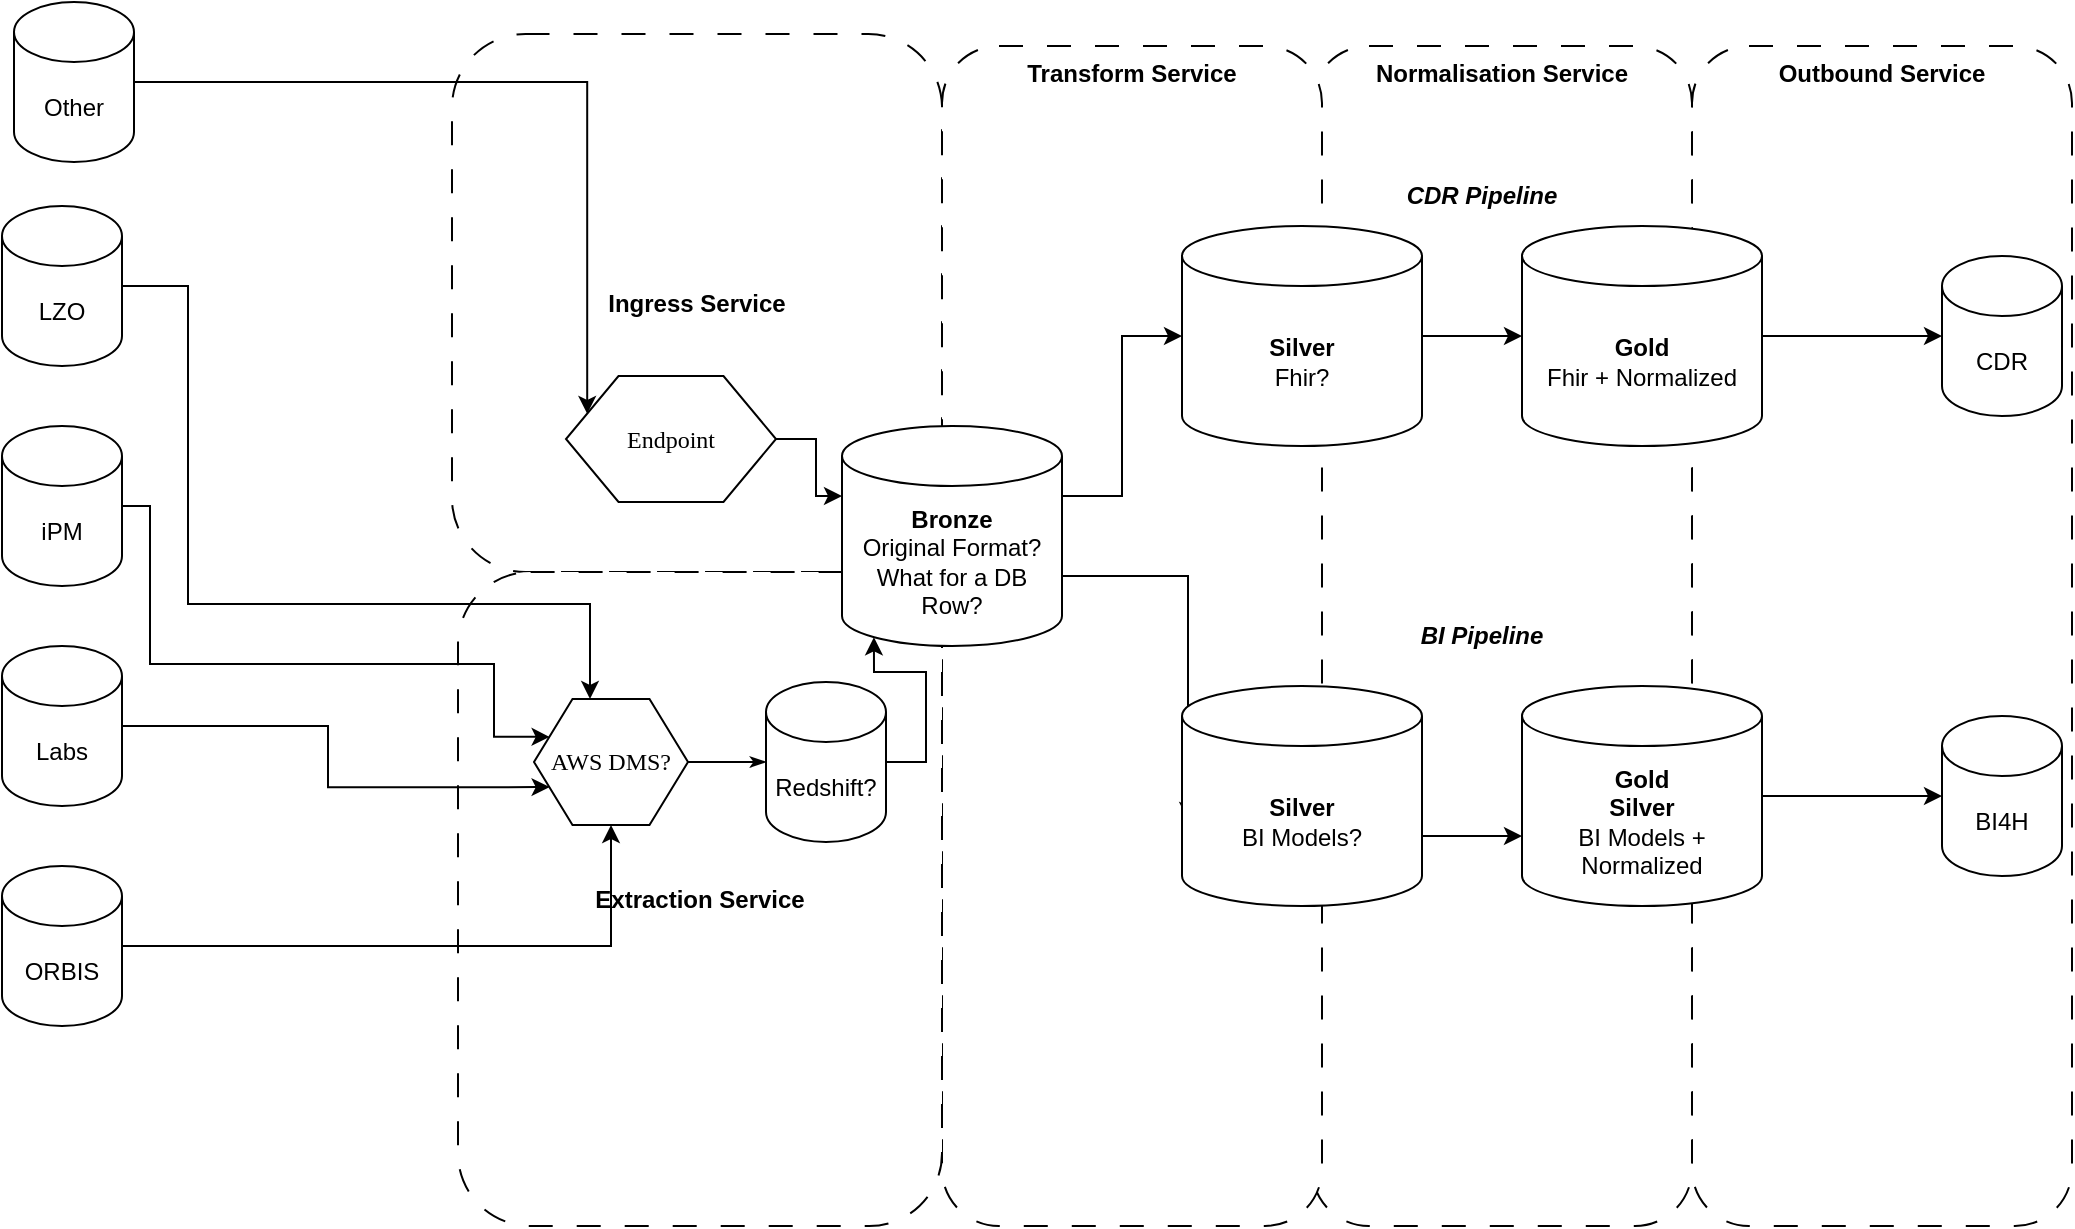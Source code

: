 <mxfile version="21.6.7" type="github">
  <diagram name="Page-1" id="8ce9d11a-91a2-4d17-14d8-a56ed91bf033">
    <mxGraphModel dx="2074" dy="1069" grid="0" gridSize="10" guides="1" tooltips="1" connect="1" arrows="1" fold="1" page="1" pageScale="1" pageWidth="1100" pageHeight="850" background="none" math="0" shadow="0">
      <root>
        <mxCell id="0" />
        <mxCell id="1" parent="0" />
        <mxCell id="WP4P9n83Hbw5Y1RJJOBi-35" value="&lt;b&gt;Ingress Service&lt;/b&gt;" style="rounded=1;whiteSpace=wrap;html=1;dashed=1;dashPattern=12 12;strokeWidth=1;verticalAlign=middle;" vertex="1" parent="1">
          <mxGeometry x="245" y="154" width="245" height="269" as="geometry" />
        </mxCell>
        <mxCell id="WP4P9n83Hbw5Y1RJJOBi-34" value="&lt;b&gt;Outbound Service&lt;/b&gt;" style="rounded=1;whiteSpace=wrap;html=1;dashed=1;dashPattern=12 12;strokeWidth=1;verticalAlign=top;" vertex="1" parent="1">
          <mxGeometry x="865" y="160" width="190" height="590" as="geometry" />
        </mxCell>
        <mxCell id="WP4P9n83Hbw5Y1RJJOBi-33" value="&lt;b&gt;Normalisation Service&lt;/b&gt;" style="rounded=1;whiteSpace=wrap;html=1;dashed=1;dashPattern=12 12;strokeWidth=1;verticalAlign=top;" vertex="1" parent="1">
          <mxGeometry x="675" y="160" width="190" height="590" as="geometry" />
        </mxCell>
        <mxCell id="WP4P9n83Hbw5Y1RJJOBi-32" value="&lt;b&gt;Transform Service&lt;/b&gt;" style="rounded=1;whiteSpace=wrap;html=1;dashed=1;dashPattern=12 12;strokeWidth=1;verticalAlign=top;" vertex="1" parent="1">
          <mxGeometry x="490" y="160" width="190" height="590" as="geometry" />
        </mxCell>
        <mxCell id="WP4P9n83Hbw5Y1RJJOBi-31" value="&lt;b&gt;Extraction Service&lt;/b&gt;" style="rounded=1;whiteSpace=wrap;html=1;dashed=1;dashPattern=12 12;strokeWidth=1;verticalAlign=middle;" vertex="1" parent="1">
          <mxGeometry x="248" y="423" width="242" height="327" as="geometry" />
        </mxCell>
        <mxCell id="17ea667e15c223fc-39" style="edgeStyle=orthogonalEdgeStyle;rounded=1;html=1;labelBackgroundColor=none;startArrow=none;startFill=0;startSize=5;endArrow=classicThin;endFill=1;endSize=5;jettySize=auto;orthogonalLoop=1;strokeWidth=1;fontFamily=Verdana;fontSize=8;entryX=0;entryY=0.5;entryDx=0;entryDy=0;entryPerimeter=0;" parent="1" source="17ea667e15c223fc-4" target="WP4P9n83Hbw5Y1RJJOBi-9" edge="1">
          <mxGeometry relative="1" as="geometry">
            <mxPoint x="335" y="430" as="targetPoint" />
          </mxGeometry>
        </mxCell>
        <mxCell id="17ea667e15c223fc-4" value="AWS DMS?" style="shape=hexagon;perimeter=hexagonPerimeter;whiteSpace=wrap;html=1;rounded=0;shadow=0;labelBackgroundColor=none;strokeWidth=1;fontFamily=Verdana;fontSize=12;align=center;" parent="1" vertex="1">
          <mxGeometry x="286" y="486.5" width="77" height="63" as="geometry" />
        </mxCell>
        <mxCell id="17ea667e15c223fc-58" style="edgeStyle=orthogonalEdgeStyle;rounded=1;html=1;labelBackgroundColor=none;startArrow=none;startFill=0;startSize=5;endArrow=classicThin;endFill=1;endSize=5;jettySize=auto;orthogonalLoop=1;strokeWidth=1;fontFamily=Verdana;fontSize=8" parent="1" source="17ea667e15c223fc-21" edge="1">
          <mxGeometry relative="1" as="geometry">
            <Array as="points">
              <mxPoint x="520" y="480" />
              <mxPoint x="520" y="180" />
            </Array>
            <mxPoint x="760" y="180" as="targetPoint" />
          </mxGeometry>
        </mxCell>
        <mxCell id="WP4P9n83Hbw5Y1RJJOBi-5" style="edgeStyle=orthogonalEdgeStyle;rounded=0;orthogonalLoop=1;jettySize=auto;html=1;exitX=1;exitY=0.5;exitDx=0;exitDy=0;exitPerimeter=0;" edge="1" parent="1" source="WP4P9n83Hbw5Y1RJJOBi-1" target="17ea667e15c223fc-4">
          <mxGeometry relative="1" as="geometry">
            <Array as="points">
              <mxPoint x="113" y="280" />
              <mxPoint x="113" y="439" />
              <mxPoint x="314" y="439" />
            </Array>
          </mxGeometry>
        </mxCell>
        <mxCell id="WP4P9n83Hbw5Y1RJJOBi-1" value="LZO" style="shape=cylinder3;whiteSpace=wrap;html=1;boundedLbl=1;backgroundOutline=1;size=15;" vertex="1" parent="1">
          <mxGeometry x="20" y="240" width="60" height="80" as="geometry" />
        </mxCell>
        <mxCell id="WP4P9n83Hbw5Y1RJJOBi-6" style="edgeStyle=orthogonalEdgeStyle;rounded=0;orthogonalLoop=1;jettySize=auto;html=1;exitX=1;exitY=0.5;exitDx=0;exitDy=0;exitPerimeter=0;entryX=0;entryY=0.25;entryDx=0;entryDy=0;" edge="1" parent="1" source="WP4P9n83Hbw5Y1RJJOBi-2" target="17ea667e15c223fc-4">
          <mxGeometry relative="1" as="geometry">
            <Array as="points">
              <mxPoint x="94" y="390" />
              <mxPoint x="94" y="469" />
              <mxPoint x="266" y="469" />
            </Array>
          </mxGeometry>
        </mxCell>
        <mxCell id="WP4P9n83Hbw5Y1RJJOBi-2" value="iPM" style="shape=cylinder3;whiteSpace=wrap;html=1;boundedLbl=1;backgroundOutline=1;size=15;" vertex="1" parent="1">
          <mxGeometry x="20" y="350" width="60" height="80" as="geometry" />
        </mxCell>
        <mxCell id="WP4P9n83Hbw5Y1RJJOBi-7" style="edgeStyle=orthogonalEdgeStyle;rounded=0;orthogonalLoop=1;jettySize=auto;html=1;exitX=1;exitY=0.5;exitDx=0;exitDy=0;exitPerimeter=0;entryX=0;entryY=0.75;entryDx=0;entryDy=0;" edge="1" parent="1" source="WP4P9n83Hbw5Y1RJJOBi-3" target="17ea667e15c223fc-4">
          <mxGeometry relative="1" as="geometry" />
        </mxCell>
        <mxCell id="WP4P9n83Hbw5Y1RJJOBi-3" value="Labs" style="shape=cylinder3;whiteSpace=wrap;html=1;boundedLbl=1;backgroundOutline=1;size=15;" vertex="1" parent="1">
          <mxGeometry x="20" y="460" width="60" height="80" as="geometry" />
        </mxCell>
        <mxCell id="WP4P9n83Hbw5Y1RJJOBi-8" style="edgeStyle=orthogonalEdgeStyle;rounded=0;orthogonalLoop=1;jettySize=auto;html=1;exitX=1;exitY=0.5;exitDx=0;exitDy=0;exitPerimeter=0;entryX=0.5;entryY=1;entryDx=0;entryDy=0;" edge="1" parent="1" source="WP4P9n83Hbw5Y1RJJOBi-4" target="17ea667e15c223fc-4">
          <mxGeometry relative="1" as="geometry" />
        </mxCell>
        <mxCell id="WP4P9n83Hbw5Y1RJJOBi-4" value="ORBIS" style="shape=cylinder3;whiteSpace=wrap;html=1;boundedLbl=1;backgroundOutline=1;size=15;" vertex="1" parent="1">
          <mxGeometry x="20" y="570" width="60" height="80" as="geometry" />
        </mxCell>
        <mxCell id="WP4P9n83Hbw5Y1RJJOBi-17" style="edgeStyle=orthogonalEdgeStyle;rounded=0;orthogonalLoop=1;jettySize=auto;html=1;exitX=1;exitY=0.5;exitDx=0;exitDy=0;exitPerimeter=0;entryX=0.145;entryY=1;entryDx=0;entryDy=-4.35;entryPerimeter=0;" edge="1" parent="1" source="WP4P9n83Hbw5Y1RJJOBi-9" target="WP4P9n83Hbw5Y1RJJOBi-12">
          <mxGeometry relative="1" as="geometry">
            <Array as="points">
              <mxPoint x="482" y="518" />
              <mxPoint x="482" y="473" />
              <mxPoint x="456" y="473" />
            </Array>
          </mxGeometry>
        </mxCell>
        <mxCell id="WP4P9n83Hbw5Y1RJJOBi-9" value="Redshift?" style="shape=cylinder3;whiteSpace=wrap;html=1;boundedLbl=1;backgroundOutline=1;size=15;" vertex="1" parent="1">
          <mxGeometry x="402" y="478" width="60" height="80" as="geometry" />
        </mxCell>
        <mxCell id="WP4P9n83Hbw5Y1RJJOBi-18" style="edgeStyle=orthogonalEdgeStyle;rounded=0;orthogonalLoop=1;jettySize=auto;html=1;exitX=1;exitY=0;exitDx=0;exitDy=35;exitPerimeter=0;entryX=0;entryY=0.5;entryDx=0;entryDy=0;entryPerimeter=0;" edge="1" parent="1" source="WP4P9n83Hbw5Y1RJJOBi-12" target="WP4P9n83Hbw5Y1RJJOBi-13">
          <mxGeometry relative="1" as="geometry" />
        </mxCell>
        <mxCell id="WP4P9n83Hbw5Y1RJJOBi-25" style="edgeStyle=orthogonalEdgeStyle;rounded=0;orthogonalLoop=1;jettySize=auto;html=1;exitX=1;exitY=0;exitDx=0;exitDy=75;exitPerimeter=0;entryX=0.025;entryY=0.609;entryDx=0;entryDy=0;entryPerimeter=0;" edge="1" parent="1" source="WP4P9n83Hbw5Y1RJJOBi-12" target="WP4P9n83Hbw5Y1RJJOBi-24">
          <mxGeometry relative="1" as="geometry" />
        </mxCell>
        <mxCell id="WP4P9n83Hbw5Y1RJJOBi-12" value="&lt;div&gt;&lt;b&gt;Bronze&lt;/b&gt;&lt;/div&gt;&lt;div&gt;Original Format?&lt;/div&gt;&lt;div&gt;What for a DB Row?&lt;br&gt;&lt;/div&gt;" style="shape=cylinder3;whiteSpace=wrap;html=1;boundedLbl=1;backgroundOutline=1;size=15;" vertex="1" parent="1">
          <mxGeometry x="440" y="350" width="110" height="110" as="geometry" />
        </mxCell>
        <mxCell id="WP4P9n83Hbw5Y1RJJOBi-19" style="edgeStyle=orthogonalEdgeStyle;rounded=0;orthogonalLoop=1;jettySize=auto;html=1;exitX=1;exitY=0.5;exitDx=0;exitDy=0;exitPerimeter=0;entryX=0;entryY=0.5;entryDx=0;entryDy=0;entryPerimeter=0;" edge="1" parent="1" source="WP4P9n83Hbw5Y1RJJOBi-13" target="WP4P9n83Hbw5Y1RJJOBi-14">
          <mxGeometry relative="1" as="geometry" />
        </mxCell>
        <mxCell id="WP4P9n83Hbw5Y1RJJOBi-13" value="&lt;b&gt;Silver&lt;br&gt;&lt;/b&gt;Fhir?&lt;b&gt;&lt;br&gt;&lt;/b&gt;" style="shape=cylinder3;whiteSpace=wrap;html=1;boundedLbl=1;backgroundOutline=1;size=15;" vertex="1" parent="1">
          <mxGeometry x="610" y="250" width="120" height="110" as="geometry" />
        </mxCell>
        <mxCell id="WP4P9n83Hbw5Y1RJJOBi-20" style="edgeStyle=orthogonalEdgeStyle;rounded=0;orthogonalLoop=1;jettySize=auto;html=1;exitX=1;exitY=0.5;exitDx=0;exitDy=0;exitPerimeter=0;entryX=0;entryY=0.5;entryDx=0;entryDy=0;entryPerimeter=0;" edge="1" parent="1" source="WP4P9n83Hbw5Y1RJJOBi-14" target="WP4P9n83Hbw5Y1RJJOBi-15">
          <mxGeometry relative="1" as="geometry" />
        </mxCell>
        <mxCell id="WP4P9n83Hbw5Y1RJJOBi-14" value="&lt;b&gt;Gold&lt;br&gt;&lt;/b&gt;Fhir + Normalized&lt;b&gt;&lt;br&gt;&lt;/b&gt;" style="shape=cylinder3;whiteSpace=wrap;html=1;boundedLbl=1;backgroundOutline=1;size=15;" vertex="1" parent="1">
          <mxGeometry x="780" y="250" width="120" height="110" as="geometry" />
        </mxCell>
        <mxCell id="WP4P9n83Hbw5Y1RJJOBi-15" value="CDR" style="shape=cylinder3;whiteSpace=wrap;html=1;boundedLbl=1;backgroundOutline=1;size=15;" vertex="1" parent="1">
          <mxGeometry x="990" y="265" width="60" height="80" as="geometry" />
        </mxCell>
        <mxCell id="WP4P9n83Hbw5Y1RJJOBi-16" value="BI4H" style="shape=cylinder3;whiteSpace=wrap;html=1;boundedLbl=1;backgroundOutline=1;size=15;" vertex="1" parent="1">
          <mxGeometry x="990" y="495" width="60" height="80" as="geometry" />
        </mxCell>
        <mxCell id="WP4P9n83Hbw5Y1RJJOBi-21" value="&lt;b&gt;CDR Pipeline&lt;/b&gt;" style="rounded=0;whiteSpace=wrap;html=1;strokeColor=none;fontStyle=2" vertex="1" parent="1">
          <mxGeometry x="700" y="220" width="120" height="30" as="geometry" />
        </mxCell>
        <mxCell id="WP4P9n83Hbw5Y1RJJOBi-22" value="&lt;b&gt;BI Pipeline&lt;/b&gt;" style="rounded=0;whiteSpace=wrap;html=1;strokeColor=none;fontStyle=2" vertex="1" parent="1">
          <mxGeometry x="700" y="440" width="120" height="30" as="geometry" />
        </mxCell>
        <mxCell id="WP4P9n83Hbw5Y1RJJOBi-27" style="edgeStyle=orthogonalEdgeStyle;rounded=0;orthogonalLoop=1;jettySize=auto;html=1;exitX=1;exitY=0;exitDx=0;exitDy=75;exitPerimeter=0;entryX=0;entryY=0;entryDx=0;entryDy=75;entryPerimeter=0;" edge="1" parent="1" source="WP4P9n83Hbw5Y1RJJOBi-24" target="WP4P9n83Hbw5Y1RJJOBi-26">
          <mxGeometry relative="1" as="geometry" />
        </mxCell>
        <mxCell id="WP4P9n83Hbw5Y1RJJOBi-24" value="&lt;b&gt;Silver&lt;br&gt;&lt;/b&gt;BI Models?&lt;b&gt;&lt;br&gt;&lt;/b&gt;" style="shape=cylinder3;whiteSpace=wrap;html=1;boundedLbl=1;backgroundOutline=1;size=15;" vertex="1" parent="1">
          <mxGeometry x="610" y="480" width="120" height="110" as="geometry" />
        </mxCell>
        <mxCell id="WP4P9n83Hbw5Y1RJJOBi-28" style="edgeStyle=orthogonalEdgeStyle;rounded=0;orthogonalLoop=1;jettySize=auto;html=1;exitX=1;exitY=0.5;exitDx=0;exitDy=0;exitPerimeter=0;entryX=0;entryY=0.5;entryDx=0;entryDy=0;entryPerimeter=0;" edge="1" parent="1" source="WP4P9n83Hbw5Y1RJJOBi-26" target="WP4P9n83Hbw5Y1RJJOBi-16">
          <mxGeometry relative="1" as="geometry" />
        </mxCell>
        <mxCell id="WP4P9n83Hbw5Y1RJJOBi-26" value="&lt;b&gt;Gold&lt;br&gt;&lt;/b&gt;&lt;b&gt;Silver&lt;br&gt;&lt;/b&gt;BI Models&lt;b&gt; &lt;/b&gt;+ Normalized&lt;b&gt;&lt;br&gt;&lt;/b&gt;" style="shape=cylinder3;whiteSpace=wrap;html=1;boundedLbl=1;backgroundOutline=1;size=15;" vertex="1" parent="1">
          <mxGeometry x="780" y="480" width="120" height="110" as="geometry" />
        </mxCell>
        <mxCell id="WP4P9n83Hbw5Y1RJJOBi-40" style="edgeStyle=orthogonalEdgeStyle;rounded=0;orthogonalLoop=1;jettySize=auto;html=1;exitX=1;exitY=0.5;exitDx=0;exitDy=0;exitPerimeter=0;entryX=0;entryY=0.25;entryDx=0;entryDy=0;" edge="1" parent="1" source="WP4P9n83Hbw5Y1RJJOBi-37" target="WP4P9n83Hbw5Y1RJJOBi-39">
          <mxGeometry relative="1" as="geometry" />
        </mxCell>
        <mxCell id="WP4P9n83Hbw5Y1RJJOBi-37" value="Other" style="shape=cylinder3;whiteSpace=wrap;html=1;boundedLbl=1;backgroundOutline=1;size=15;" vertex="1" parent="1">
          <mxGeometry x="26" y="138" width="60" height="80" as="geometry" />
        </mxCell>
        <mxCell id="WP4P9n83Hbw5Y1RJJOBi-41" style="edgeStyle=orthogonalEdgeStyle;rounded=0;orthogonalLoop=1;jettySize=auto;html=1;exitX=1;exitY=0.5;exitDx=0;exitDy=0;entryX=0;entryY=0;entryDx=0;entryDy=35;entryPerimeter=0;" edge="1" parent="1" source="WP4P9n83Hbw5Y1RJJOBi-39" target="WP4P9n83Hbw5Y1RJJOBi-12">
          <mxGeometry relative="1" as="geometry" />
        </mxCell>
        <mxCell id="WP4P9n83Hbw5Y1RJJOBi-39" value="Endpoint" style="shape=hexagon;perimeter=hexagonPerimeter;whiteSpace=wrap;html=1;rounded=0;shadow=0;labelBackgroundColor=none;strokeWidth=1;fontFamily=Verdana;fontSize=12;align=center;" vertex="1" parent="1">
          <mxGeometry x="302" y="325" width="105" height="63" as="geometry" />
        </mxCell>
      </root>
    </mxGraphModel>
  </diagram>
</mxfile>
